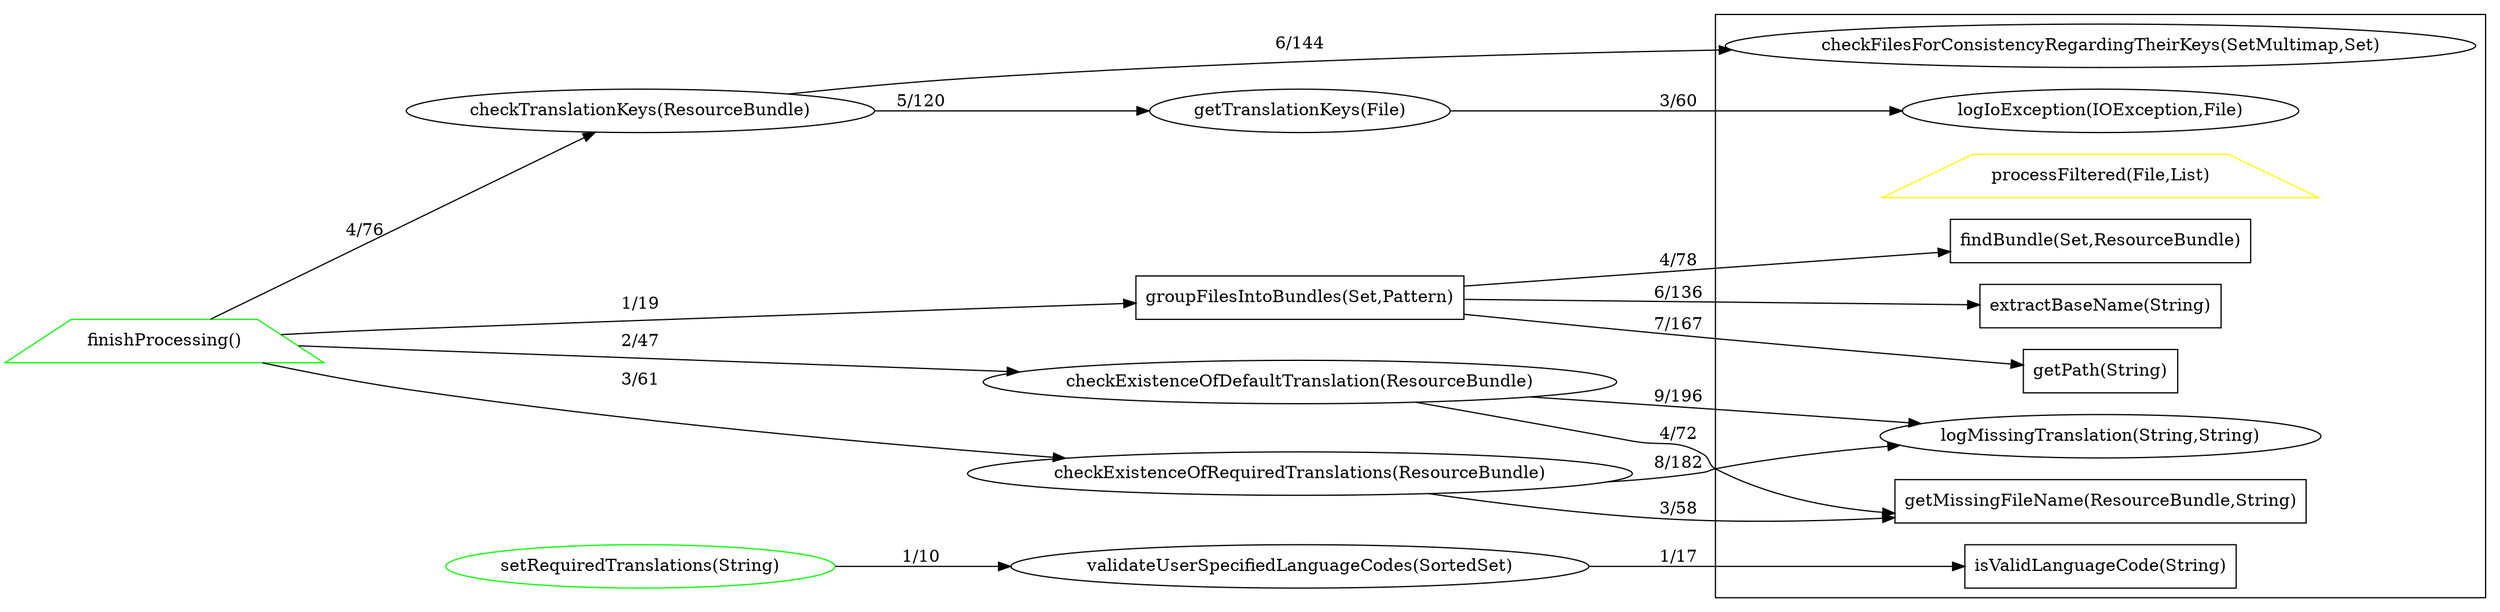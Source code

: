 digraph dependencies {
rankdir = "LR";
subgraph clustersimple {
"logMissingTranslation(String,String)" [ color="#000000ff" ];
"logIoException(IOException,File)" [ color="#000000ff" ];
"processFiltered(File,List)" [ color="#ffff00ff" shape="trapezium" ];
"getPath(String)" [ color="#000000ff" shape="polygon" ];
"findBundle(Set,ResourceBundle)" [ color="#000000ff" shape="polygon" ];
"extractBaseName(String)" [ color="#000000ff" shape="polygon" ];
"isValidLanguageCode(String)" [ color="#000000ff" shape="polygon" ];
"checkFilesForConsistencyRegardingTheirKeys(SetMultimap,Set)" [ color="#000000ff" ];
"getMissingFileName(ResourceBundle,String)" [ color="#000000ff" shape="polygon" ];
}
"checkTranslationKeys(ResourceBundle)" [ color="#000000ff" ];
"groupFilesIntoBundles(Set,Pattern)" [ color="#000000ff" shape="polygon" ];
"finishProcessing()" [ color="#00ff00ff" shape="trapezium" ];
"setRequiredTranslations(String)" [ color="#00ff00ff" ];
"checkExistenceOfDefaultTranslation(ResourceBundle)" [ color="#000000ff" ];
"checkExistenceOfRequiredTranslations(ResourceBundle)" [ color="#000000ff" ];
"validateUserSpecifiedLanguageCodes(SortedSet)" [ color="#000000ff" ];
"getTranslationKeys(File)" [ color="#000000ff" ];
"checkTranslationKeys(ResourceBundle)" -> "getTranslationKeys(File)" [ label="5/120" ];
"checkTranslationKeys(ResourceBundle)" -> "checkFilesForConsistencyRegardingTheirKeys(SetMultimap,Set)" [ label="6/144" ];
"groupFilesIntoBundles(Set,Pattern)" -> "extractBaseName(String)" [ label="6/136" ];
"groupFilesIntoBundles(Set,Pattern)" -> "getPath(String)" [ label="7/167" ];
"groupFilesIntoBundles(Set,Pattern)" -> "findBundle(Set,ResourceBundle)" [ label="4/78" ];
"finishProcessing()" -> "groupFilesIntoBundles(Set,Pattern)" [ label="1/19" ];
"finishProcessing()" -> "checkExistenceOfDefaultTranslation(ResourceBundle)" [ label="2/47" ];
"finishProcessing()" -> "checkExistenceOfRequiredTranslations(ResourceBundle)" [ label="3/61" ];
"finishProcessing()" -> "checkTranslationKeys(ResourceBundle)" [ label="4/76" ];
"setRequiredTranslations(String)" -> "validateUserSpecifiedLanguageCodes(SortedSet)" [ label="1/10" ];
"checkExistenceOfDefaultTranslation(ResourceBundle)" -> "getMissingFileName(ResourceBundle,String)" [ label="4/72" ];
"checkExistenceOfDefaultTranslation(ResourceBundle)" -> "logMissingTranslation(String,String)" [ label="9/196" ];
"checkExistenceOfRequiredTranslations(ResourceBundle)" -> "getMissingFileName(ResourceBundle,String)" [ label="3/58" ];
"checkExistenceOfRequiredTranslations(ResourceBundle)" -> "logMissingTranslation(String,String)" [ label="8/182" ];
"validateUserSpecifiedLanguageCodes(SortedSet)" -> "isValidLanguageCode(String)" [ label="1/17" ];
"getTranslationKeys(File)" -> "logIoException(IOException,File)" [ label="3/60" ];
/*
Legend
Node border color:
    a) GREEN - public
    b) YELLOW - protected
    c) BLACK - private
    d) BLUE - default
Node shape:
    if static - rectangle
    otherwise if override - trapezium
    otherwise if overloaded - triangle
    otherwise ellipse

*/
}
